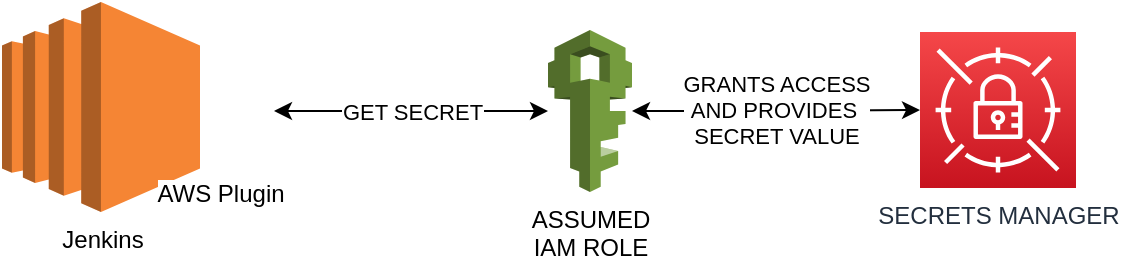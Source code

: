 <mxfile version="14.8.2" type="github"><diagram id="87SvDbdLdVFKZceO5R8G" name="Page-1"><mxGraphModel dx="1422" dy="772" grid="1" gridSize="1" guides="1" tooltips="1" connect="1" arrows="1" fold="1" page="1" pageScale="1" pageWidth="827" pageHeight="1169" background="none" math="0" shadow="0"><root><mxCell id="0"/><mxCell id="1" parent="0"/><mxCell id="kb71A_IGp3Jy6h_YB029-1" value="Jenkins" style="outlineConnect=0;dashed=0;verticalLabelPosition=bottom;verticalAlign=top;align=center;html=1;shape=mxgraph.aws3.ec2;fillColor=#F58534;gradientColor=none;" parent="1" vertex="1"><mxGeometry x="85" y="350" width="99" height="105" as="geometry"/></mxCell><mxCell id="kb71A_IGp3Jy6h_YB029-5" value="GET SECRET" style="edgeStyle=orthogonalEdgeStyle;rounded=0;orthogonalLoop=1;jettySize=auto;html=1;startArrow=classic;startFill=1;" parent="1" source="kb71A_IGp3Jy6h_YB029-2" target="kb71A_IGp3Jy6h_YB029-3" edge="1"><mxGeometry relative="1" as="geometry"/></mxCell><mxCell id="kb71A_IGp3Jy6h_YB029-2" value="AWS Plugin" style="shape=image;html=1;verticalAlign=top;verticalLabelPosition=bottom;labelBackgroundColor=#ffffff;imageAspect=0;aspect=fixed;image=https://cdn1.iconfinder.com/data/icons/material-core/23/extension-128.png" parent="1" vertex="1"><mxGeometry x="166" y="377" width="55" height="55" as="geometry"/></mxCell><mxCell id="kb71A_IGp3Jy6h_YB029-6" value="GRANTS ACCESS&lt;br&gt;AND PROVIDES&amp;nbsp;&lt;br&gt;SECRET VALUE" style="edgeStyle=orthogonalEdgeStyle;rounded=0;orthogonalLoop=1;jettySize=auto;html=1;startArrow=classic;startFill=1;" parent="1" source="kb71A_IGp3Jy6h_YB029-3" target="kb71A_IGp3Jy6h_YB029-4" edge="1"><mxGeometry relative="1" as="geometry"/></mxCell><mxCell id="kb71A_IGp3Jy6h_YB029-3" value="ASSUMED &lt;br&gt;IAM ROLE" style="outlineConnect=0;dashed=0;verticalLabelPosition=bottom;verticalAlign=top;align=center;html=1;shape=mxgraph.aws3.iam;fillColor=#759C3E;gradientColor=none;" parent="1" vertex="1"><mxGeometry x="358" y="364" width="42" height="81" as="geometry"/></mxCell><mxCell id="kb71A_IGp3Jy6h_YB029-4" value="SECRETS MANAGER" style="points=[[0,0,0],[0.25,0,0],[0.5,0,0],[0.75,0,0],[1,0,0],[0,1,0],[0.25,1,0],[0.5,1,0],[0.75,1,0],[1,1,0],[0,0.25,0],[0,0.5,0],[0,0.75,0],[1,0.25,0],[1,0.5,0],[1,0.75,0]];outlineConnect=0;fontColor=#232F3E;gradientColor=#F54749;gradientDirection=north;fillColor=#C7131F;strokeColor=#ffffff;dashed=0;verticalLabelPosition=bottom;verticalAlign=top;align=center;html=1;fontSize=12;fontStyle=0;aspect=fixed;shape=mxgraph.aws4.resourceIcon;resIcon=mxgraph.aws4.secrets_manager;" parent="1" vertex="1"><mxGeometry x="544" y="365" width="78" height="78" as="geometry"/></mxCell></root></mxGraphModel></diagram></mxfile>
